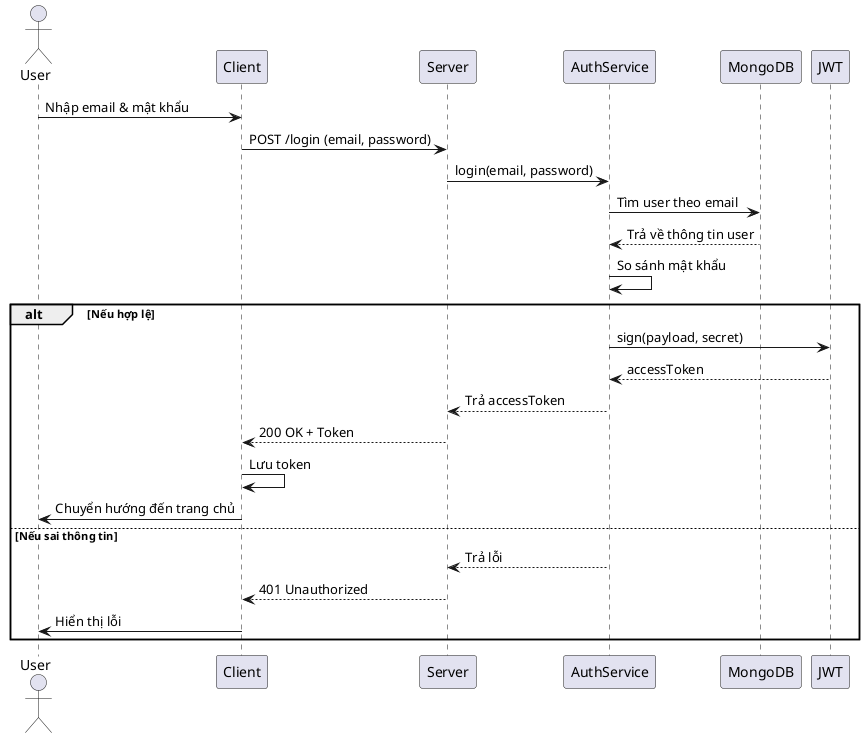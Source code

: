 @startuml
actor User
participant Client
participant Server
participant AuthService
participant MongoDB
participant JWT

User -> Client : Nhập email & mật khẩu
Client -> Server : POST /login (email, password)
Server -> AuthService : login(email, password)
AuthService -> MongoDB : Tìm user theo email
MongoDB --> AuthService : Trả về thông tin user

AuthService -> AuthService : So sánh mật khẩu
alt Nếu hợp lệ
  AuthService -> JWT : sign(payload, secret)
  JWT --> AuthService : accessToken
  AuthService --> Server : Trả accessToken
  Server --> Client : 200 OK + Token
  Client -> Client : Lưu token
  Client -> User : Chuyển hướng đến trang chủ
else Nếu sai thông tin
  AuthService --> Server : Trả lỗi
  Server --> Client : 401 Unauthorized
  Client -> User : Hiển thị lỗi
end
@enduml
